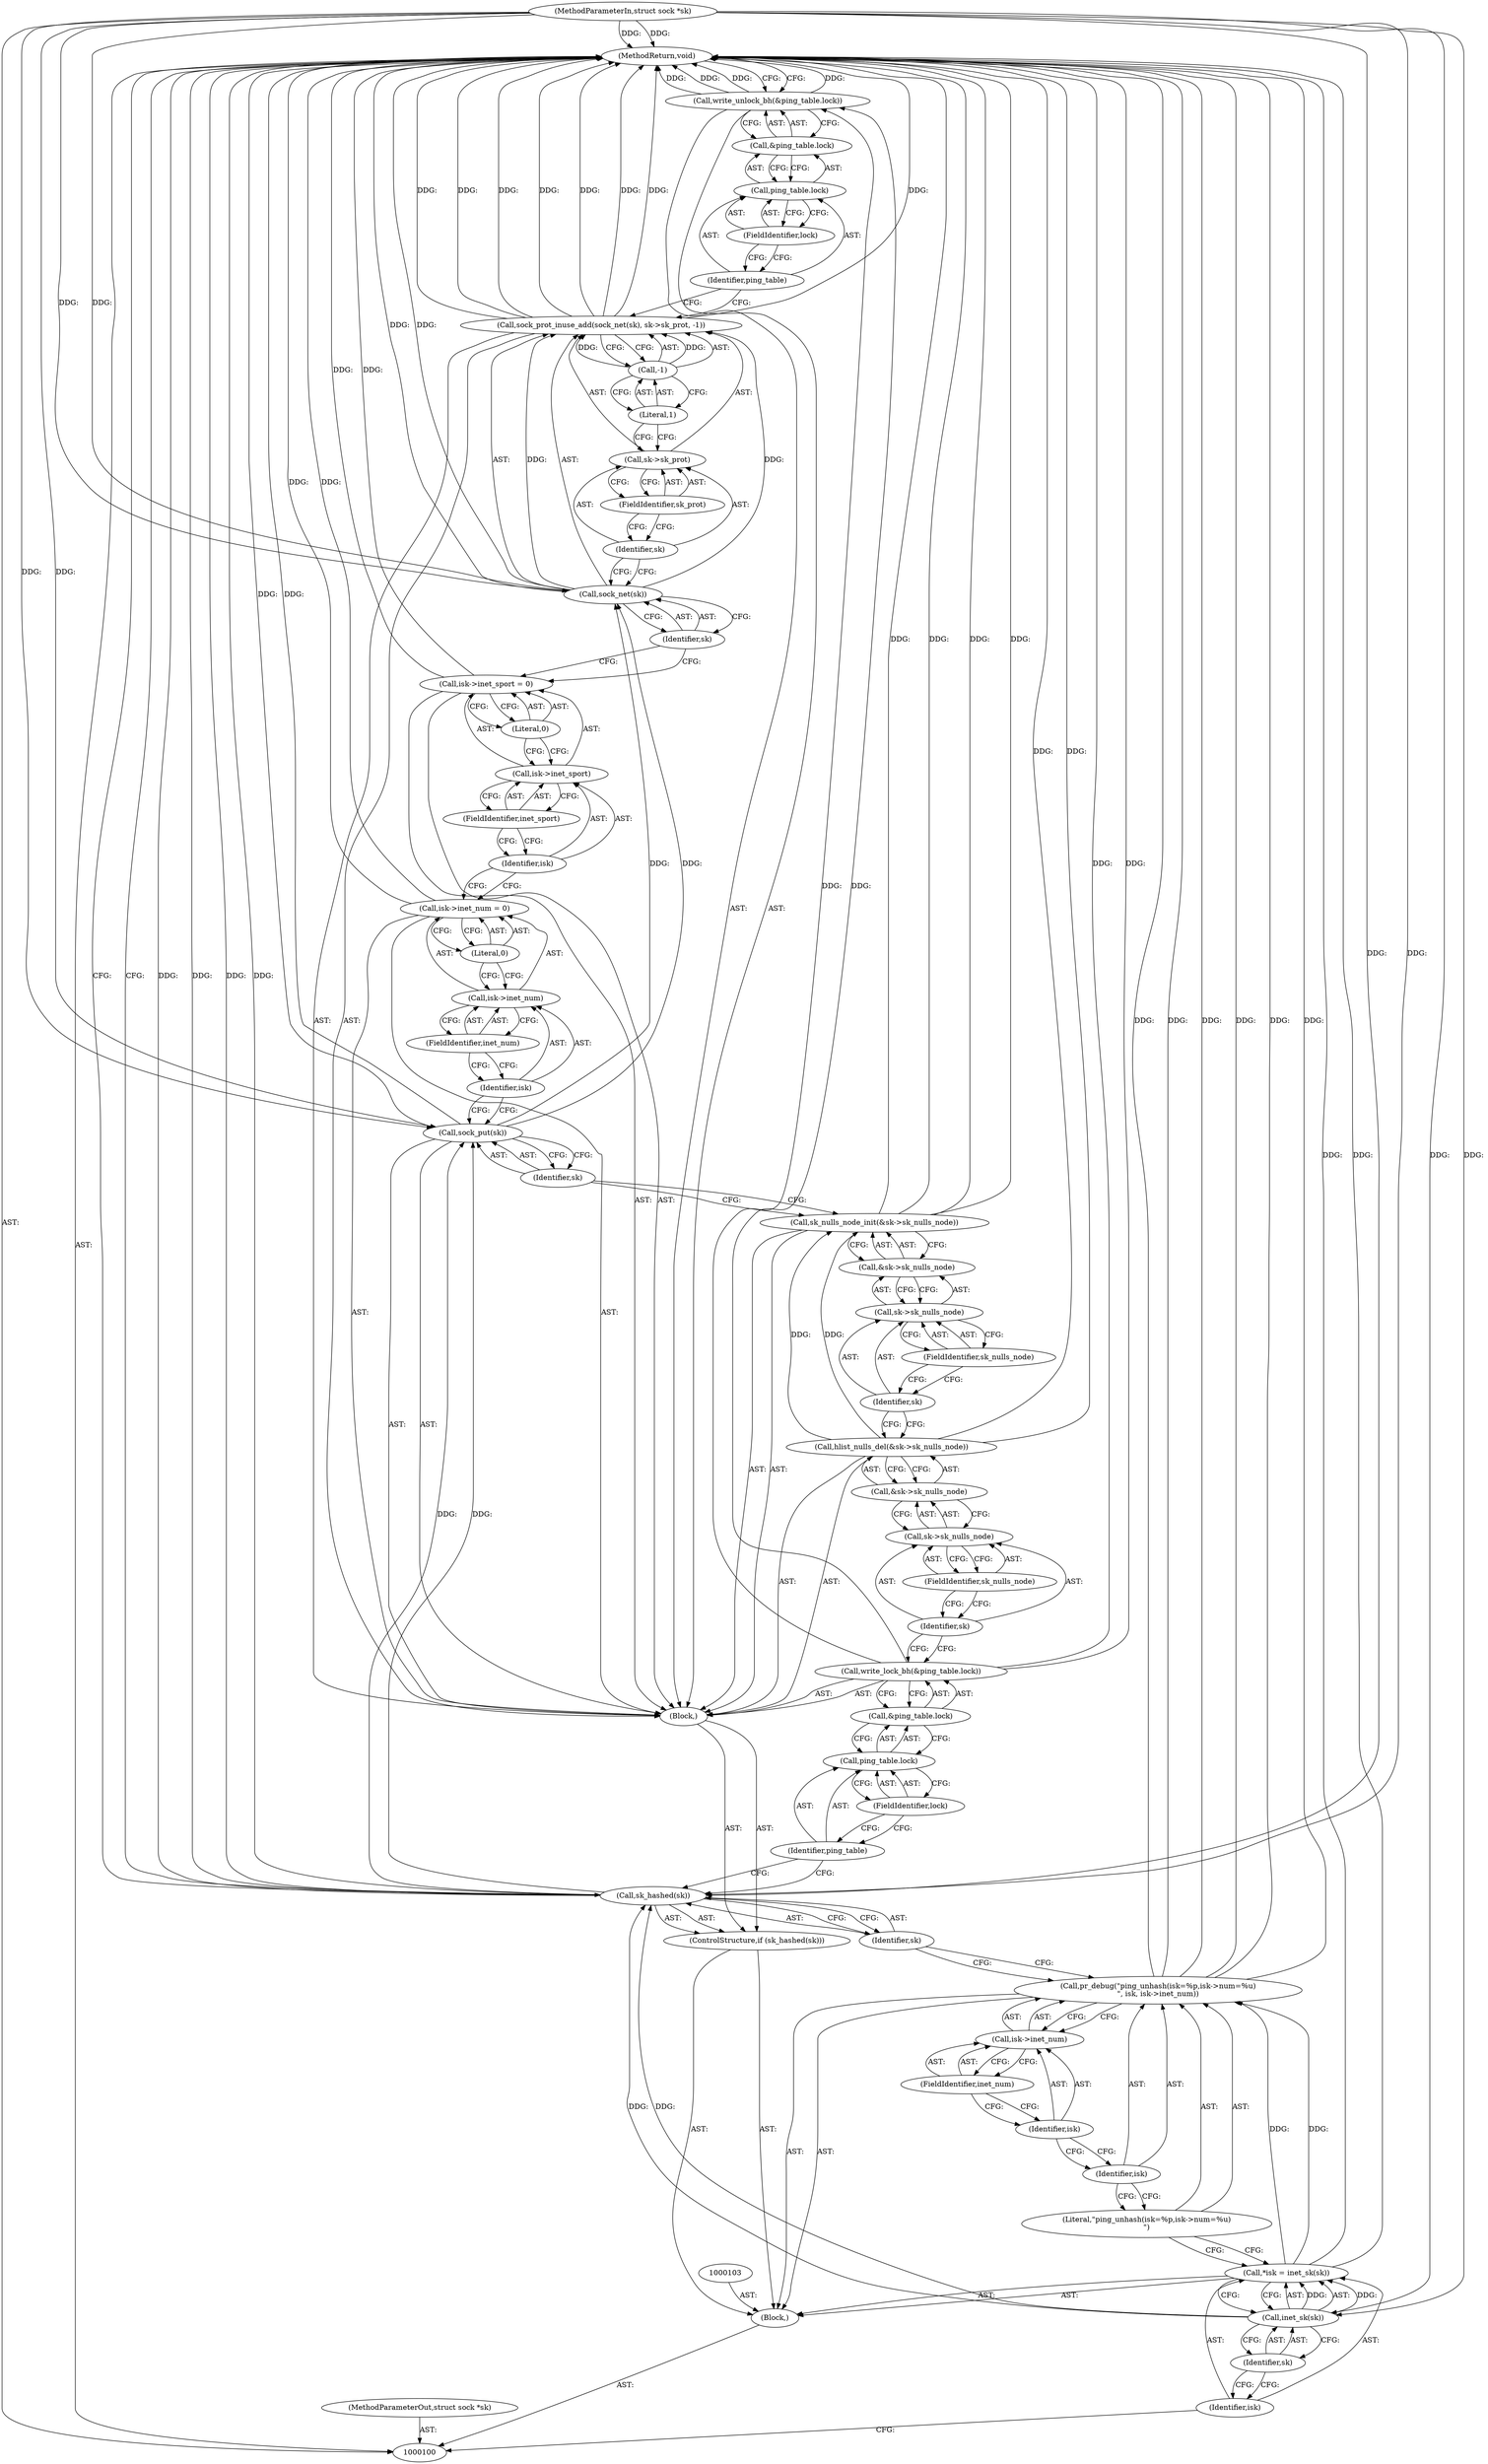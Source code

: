 digraph "0_linux_a134f083e79fb4c3d0a925691e732c56911b4326" {
"1000158" [label="(MethodReturn,void)"];
"1000101" [label="(MethodParameterIn,struct sock *sk)"];
"1000233" [label="(MethodParameterOut,struct sock *sk)"];
"1000139" [label="(Literal,0)"];
"1000135" [label="(Call,isk->inet_num = 0)"];
"1000136" [label="(Call,isk->inet_num)"];
"1000137" [label="(Identifier,isk)"];
"1000138" [label="(FieldIdentifier,inet_num)"];
"1000144" [label="(Literal,0)"];
"1000140" [label="(Call,isk->inet_sport = 0)"];
"1000141" [label="(Call,isk->inet_sport)"];
"1000142" [label="(Identifier,isk)"];
"1000143" [label="(FieldIdentifier,inet_sport)"];
"1000145" [label="(Call,sock_prot_inuse_add(sock_net(sk), sk->sk_prot, -1))"];
"1000146" [label="(Call,sock_net(sk))"];
"1000147" [label="(Identifier,sk)"];
"1000148" [label="(Call,sk->sk_prot)"];
"1000149" [label="(Identifier,sk)"];
"1000150" [label="(FieldIdentifier,sk_prot)"];
"1000151" [label="(Call,-1)"];
"1000152" [label="(Literal,1)"];
"1000154" [label="(Call,&ping_table.lock)"];
"1000155" [label="(Call,ping_table.lock)"];
"1000156" [label="(Identifier,ping_table)"];
"1000153" [label="(Call,write_unlock_bh(&ping_table.lock))"];
"1000157" [label="(FieldIdentifier,lock)"];
"1000102" [label="(Block,)"];
"1000104" [label="(Call,*isk = inet_sk(sk))"];
"1000105" [label="(Identifier,isk)"];
"1000106" [label="(Call,inet_sk(sk))"];
"1000107" [label="(Identifier,sk)"];
"1000108" [label="(Call,pr_debug(\"ping_unhash(isk=%p,isk->num=%u)\n\", isk, isk->inet_num))"];
"1000109" [label="(Literal,\"ping_unhash(isk=%p,isk->num=%u)\n\")"];
"1000110" [label="(Identifier,isk)"];
"1000111" [label="(Call,isk->inet_num)"];
"1000112" [label="(Identifier,isk)"];
"1000113" [label="(FieldIdentifier,inet_num)"];
"1000116" [label="(Identifier,sk)"];
"1000114" [label="(ControlStructure,if (sk_hashed(sk)))"];
"1000117" [label="(Block,)"];
"1000115" [label="(Call,sk_hashed(sk))"];
"1000119" [label="(Call,&ping_table.lock)"];
"1000120" [label="(Call,ping_table.lock)"];
"1000121" [label="(Identifier,ping_table)"];
"1000122" [label="(FieldIdentifier,lock)"];
"1000118" [label="(Call,write_lock_bh(&ping_table.lock))"];
"1000124" [label="(Call,&sk->sk_nulls_node)"];
"1000125" [label="(Call,sk->sk_nulls_node)"];
"1000126" [label="(Identifier,sk)"];
"1000127" [label="(FieldIdentifier,sk_nulls_node)"];
"1000123" [label="(Call,hlist_nulls_del(&sk->sk_nulls_node))"];
"1000128" [label="(Call,sk_nulls_node_init(&sk->sk_nulls_node))"];
"1000129" [label="(Call,&sk->sk_nulls_node)"];
"1000130" [label="(Call,sk->sk_nulls_node)"];
"1000131" [label="(Identifier,sk)"];
"1000132" [label="(FieldIdentifier,sk_nulls_node)"];
"1000134" [label="(Identifier,sk)"];
"1000133" [label="(Call,sock_put(sk))"];
"1000158" -> "1000100"  [label="AST: "];
"1000158" -> "1000153"  [label="CFG: "];
"1000158" -> "1000115"  [label="CFG: "];
"1000108" -> "1000158"  [label="DDG: "];
"1000108" -> "1000158"  [label="DDG: "];
"1000108" -> "1000158"  [label="DDG: "];
"1000145" -> "1000158"  [label="DDG: "];
"1000145" -> "1000158"  [label="DDG: "];
"1000145" -> "1000158"  [label="DDG: "];
"1000145" -> "1000158"  [label="DDG: "];
"1000128" -> "1000158"  [label="DDG: "];
"1000128" -> "1000158"  [label="DDG: "];
"1000115" -> "1000158"  [label="DDG: "];
"1000115" -> "1000158"  [label="DDG: "];
"1000153" -> "1000158"  [label="DDG: "];
"1000153" -> "1000158"  [label="DDG: "];
"1000118" -> "1000158"  [label="DDG: "];
"1000133" -> "1000158"  [label="DDG: "];
"1000104" -> "1000158"  [label="DDG: "];
"1000123" -> "1000158"  [label="DDG: "];
"1000140" -> "1000158"  [label="DDG: "];
"1000101" -> "1000158"  [label="DDG: "];
"1000135" -> "1000158"  [label="DDG: "];
"1000146" -> "1000158"  [label="DDG: "];
"1000101" -> "1000100"  [label="AST: "];
"1000101" -> "1000158"  [label="DDG: "];
"1000101" -> "1000106"  [label="DDG: "];
"1000101" -> "1000115"  [label="DDG: "];
"1000101" -> "1000133"  [label="DDG: "];
"1000101" -> "1000146"  [label="DDG: "];
"1000233" -> "1000100"  [label="AST: "];
"1000139" -> "1000135"  [label="AST: "];
"1000139" -> "1000136"  [label="CFG: "];
"1000135" -> "1000139"  [label="CFG: "];
"1000135" -> "1000117"  [label="AST: "];
"1000135" -> "1000139"  [label="CFG: "];
"1000136" -> "1000135"  [label="AST: "];
"1000139" -> "1000135"  [label="AST: "];
"1000142" -> "1000135"  [label="CFG: "];
"1000135" -> "1000158"  [label="DDG: "];
"1000136" -> "1000135"  [label="AST: "];
"1000136" -> "1000138"  [label="CFG: "];
"1000137" -> "1000136"  [label="AST: "];
"1000138" -> "1000136"  [label="AST: "];
"1000139" -> "1000136"  [label="CFG: "];
"1000137" -> "1000136"  [label="AST: "];
"1000137" -> "1000133"  [label="CFG: "];
"1000138" -> "1000137"  [label="CFG: "];
"1000138" -> "1000136"  [label="AST: "];
"1000138" -> "1000137"  [label="CFG: "];
"1000136" -> "1000138"  [label="CFG: "];
"1000144" -> "1000140"  [label="AST: "];
"1000144" -> "1000141"  [label="CFG: "];
"1000140" -> "1000144"  [label="CFG: "];
"1000140" -> "1000117"  [label="AST: "];
"1000140" -> "1000144"  [label="CFG: "];
"1000141" -> "1000140"  [label="AST: "];
"1000144" -> "1000140"  [label="AST: "];
"1000147" -> "1000140"  [label="CFG: "];
"1000140" -> "1000158"  [label="DDG: "];
"1000141" -> "1000140"  [label="AST: "];
"1000141" -> "1000143"  [label="CFG: "];
"1000142" -> "1000141"  [label="AST: "];
"1000143" -> "1000141"  [label="AST: "];
"1000144" -> "1000141"  [label="CFG: "];
"1000142" -> "1000141"  [label="AST: "];
"1000142" -> "1000135"  [label="CFG: "];
"1000143" -> "1000142"  [label="CFG: "];
"1000143" -> "1000141"  [label="AST: "];
"1000143" -> "1000142"  [label="CFG: "];
"1000141" -> "1000143"  [label="CFG: "];
"1000145" -> "1000117"  [label="AST: "];
"1000145" -> "1000151"  [label="CFG: "];
"1000146" -> "1000145"  [label="AST: "];
"1000148" -> "1000145"  [label="AST: "];
"1000151" -> "1000145"  [label="AST: "];
"1000156" -> "1000145"  [label="CFG: "];
"1000145" -> "1000158"  [label="DDG: "];
"1000145" -> "1000158"  [label="DDG: "];
"1000145" -> "1000158"  [label="DDG: "];
"1000145" -> "1000158"  [label="DDG: "];
"1000146" -> "1000145"  [label="DDG: "];
"1000151" -> "1000145"  [label="DDG: "];
"1000146" -> "1000145"  [label="AST: "];
"1000146" -> "1000147"  [label="CFG: "];
"1000147" -> "1000146"  [label="AST: "];
"1000149" -> "1000146"  [label="CFG: "];
"1000146" -> "1000158"  [label="DDG: "];
"1000146" -> "1000145"  [label="DDG: "];
"1000133" -> "1000146"  [label="DDG: "];
"1000101" -> "1000146"  [label="DDG: "];
"1000147" -> "1000146"  [label="AST: "];
"1000147" -> "1000140"  [label="CFG: "];
"1000146" -> "1000147"  [label="CFG: "];
"1000148" -> "1000145"  [label="AST: "];
"1000148" -> "1000150"  [label="CFG: "];
"1000149" -> "1000148"  [label="AST: "];
"1000150" -> "1000148"  [label="AST: "];
"1000152" -> "1000148"  [label="CFG: "];
"1000149" -> "1000148"  [label="AST: "];
"1000149" -> "1000146"  [label="CFG: "];
"1000150" -> "1000149"  [label="CFG: "];
"1000150" -> "1000148"  [label="AST: "];
"1000150" -> "1000149"  [label="CFG: "];
"1000148" -> "1000150"  [label="CFG: "];
"1000151" -> "1000145"  [label="AST: "];
"1000151" -> "1000152"  [label="CFG: "];
"1000152" -> "1000151"  [label="AST: "];
"1000145" -> "1000151"  [label="CFG: "];
"1000151" -> "1000145"  [label="DDG: "];
"1000152" -> "1000151"  [label="AST: "];
"1000152" -> "1000148"  [label="CFG: "];
"1000151" -> "1000152"  [label="CFG: "];
"1000154" -> "1000153"  [label="AST: "];
"1000154" -> "1000155"  [label="CFG: "];
"1000155" -> "1000154"  [label="AST: "];
"1000153" -> "1000154"  [label="CFG: "];
"1000155" -> "1000154"  [label="AST: "];
"1000155" -> "1000157"  [label="CFG: "];
"1000156" -> "1000155"  [label="AST: "];
"1000157" -> "1000155"  [label="AST: "];
"1000154" -> "1000155"  [label="CFG: "];
"1000156" -> "1000155"  [label="AST: "];
"1000156" -> "1000145"  [label="CFG: "];
"1000157" -> "1000156"  [label="CFG: "];
"1000153" -> "1000117"  [label="AST: "];
"1000153" -> "1000154"  [label="CFG: "];
"1000154" -> "1000153"  [label="AST: "];
"1000158" -> "1000153"  [label="CFG: "];
"1000153" -> "1000158"  [label="DDG: "];
"1000153" -> "1000158"  [label="DDG: "];
"1000118" -> "1000153"  [label="DDG: "];
"1000157" -> "1000155"  [label="AST: "];
"1000157" -> "1000156"  [label="CFG: "];
"1000155" -> "1000157"  [label="CFG: "];
"1000102" -> "1000100"  [label="AST: "];
"1000103" -> "1000102"  [label="AST: "];
"1000104" -> "1000102"  [label="AST: "];
"1000108" -> "1000102"  [label="AST: "];
"1000114" -> "1000102"  [label="AST: "];
"1000104" -> "1000102"  [label="AST: "];
"1000104" -> "1000106"  [label="CFG: "];
"1000105" -> "1000104"  [label="AST: "];
"1000106" -> "1000104"  [label="AST: "];
"1000109" -> "1000104"  [label="CFG: "];
"1000104" -> "1000158"  [label="DDG: "];
"1000106" -> "1000104"  [label="DDG: "];
"1000104" -> "1000108"  [label="DDG: "];
"1000105" -> "1000104"  [label="AST: "];
"1000105" -> "1000100"  [label="CFG: "];
"1000107" -> "1000105"  [label="CFG: "];
"1000106" -> "1000104"  [label="AST: "];
"1000106" -> "1000107"  [label="CFG: "];
"1000107" -> "1000106"  [label="AST: "];
"1000104" -> "1000106"  [label="CFG: "];
"1000106" -> "1000104"  [label="DDG: "];
"1000101" -> "1000106"  [label="DDG: "];
"1000106" -> "1000115"  [label="DDG: "];
"1000107" -> "1000106"  [label="AST: "];
"1000107" -> "1000105"  [label="CFG: "];
"1000106" -> "1000107"  [label="CFG: "];
"1000108" -> "1000102"  [label="AST: "];
"1000108" -> "1000111"  [label="CFG: "];
"1000109" -> "1000108"  [label="AST: "];
"1000110" -> "1000108"  [label="AST: "];
"1000111" -> "1000108"  [label="AST: "];
"1000116" -> "1000108"  [label="CFG: "];
"1000108" -> "1000158"  [label="DDG: "];
"1000108" -> "1000158"  [label="DDG: "];
"1000108" -> "1000158"  [label="DDG: "];
"1000104" -> "1000108"  [label="DDG: "];
"1000109" -> "1000108"  [label="AST: "];
"1000109" -> "1000104"  [label="CFG: "];
"1000110" -> "1000109"  [label="CFG: "];
"1000110" -> "1000108"  [label="AST: "];
"1000110" -> "1000109"  [label="CFG: "];
"1000112" -> "1000110"  [label="CFG: "];
"1000111" -> "1000108"  [label="AST: "];
"1000111" -> "1000113"  [label="CFG: "];
"1000112" -> "1000111"  [label="AST: "];
"1000113" -> "1000111"  [label="AST: "];
"1000108" -> "1000111"  [label="CFG: "];
"1000112" -> "1000111"  [label="AST: "];
"1000112" -> "1000110"  [label="CFG: "];
"1000113" -> "1000112"  [label="CFG: "];
"1000113" -> "1000111"  [label="AST: "];
"1000113" -> "1000112"  [label="CFG: "];
"1000111" -> "1000113"  [label="CFG: "];
"1000116" -> "1000115"  [label="AST: "];
"1000116" -> "1000108"  [label="CFG: "];
"1000115" -> "1000116"  [label="CFG: "];
"1000114" -> "1000102"  [label="AST: "];
"1000115" -> "1000114"  [label="AST: "];
"1000117" -> "1000114"  [label="AST: "];
"1000117" -> "1000114"  [label="AST: "];
"1000118" -> "1000117"  [label="AST: "];
"1000123" -> "1000117"  [label="AST: "];
"1000128" -> "1000117"  [label="AST: "];
"1000133" -> "1000117"  [label="AST: "];
"1000135" -> "1000117"  [label="AST: "];
"1000140" -> "1000117"  [label="AST: "];
"1000145" -> "1000117"  [label="AST: "];
"1000153" -> "1000117"  [label="AST: "];
"1000115" -> "1000114"  [label="AST: "];
"1000115" -> "1000116"  [label="CFG: "];
"1000116" -> "1000115"  [label="AST: "];
"1000121" -> "1000115"  [label="CFG: "];
"1000158" -> "1000115"  [label="CFG: "];
"1000115" -> "1000158"  [label="DDG: "];
"1000115" -> "1000158"  [label="DDG: "];
"1000106" -> "1000115"  [label="DDG: "];
"1000101" -> "1000115"  [label="DDG: "];
"1000115" -> "1000133"  [label="DDG: "];
"1000119" -> "1000118"  [label="AST: "];
"1000119" -> "1000120"  [label="CFG: "];
"1000120" -> "1000119"  [label="AST: "];
"1000118" -> "1000119"  [label="CFG: "];
"1000120" -> "1000119"  [label="AST: "];
"1000120" -> "1000122"  [label="CFG: "];
"1000121" -> "1000120"  [label="AST: "];
"1000122" -> "1000120"  [label="AST: "];
"1000119" -> "1000120"  [label="CFG: "];
"1000121" -> "1000120"  [label="AST: "];
"1000121" -> "1000115"  [label="CFG: "];
"1000122" -> "1000121"  [label="CFG: "];
"1000122" -> "1000120"  [label="AST: "];
"1000122" -> "1000121"  [label="CFG: "];
"1000120" -> "1000122"  [label="CFG: "];
"1000118" -> "1000117"  [label="AST: "];
"1000118" -> "1000119"  [label="CFG: "];
"1000119" -> "1000118"  [label="AST: "];
"1000126" -> "1000118"  [label="CFG: "];
"1000118" -> "1000158"  [label="DDG: "];
"1000118" -> "1000153"  [label="DDG: "];
"1000124" -> "1000123"  [label="AST: "];
"1000124" -> "1000125"  [label="CFG: "];
"1000125" -> "1000124"  [label="AST: "];
"1000123" -> "1000124"  [label="CFG: "];
"1000125" -> "1000124"  [label="AST: "];
"1000125" -> "1000127"  [label="CFG: "];
"1000126" -> "1000125"  [label="AST: "];
"1000127" -> "1000125"  [label="AST: "];
"1000124" -> "1000125"  [label="CFG: "];
"1000126" -> "1000125"  [label="AST: "];
"1000126" -> "1000118"  [label="CFG: "];
"1000127" -> "1000126"  [label="CFG: "];
"1000127" -> "1000125"  [label="AST: "];
"1000127" -> "1000126"  [label="CFG: "];
"1000125" -> "1000127"  [label="CFG: "];
"1000123" -> "1000117"  [label="AST: "];
"1000123" -> "1000124"  [label="CFG: "];
"1000124" -> "1000123"  [label="AST: "];
"1000131" -> "1000123"  [label="CFG: "];
"1000123" -> "1000158"  [label="DDG: "];
"1000123" -> "1000128"  [label="DDG: "];
"1000128" -> "1000117"  [label="AST: "];
"1000128" -> "1000129"  [label="CFG: "];
"1000129" -> "1000128"  [label="AST: "];
"1000134" -> "1000128"  [label="CFG: "];
"1000128" -> "1000158"  [label="DDG: "];
"1000128" -> "1000158"  [label="DDG: "];
"1000123" -> "1000128"  [label="DDG: "];
"1000129" -> "1000128"  [label="AST: "];
"1000129" -> "1000130"  [label="CFG: "];
"1000130" -> "1000129"  [label="AST: "];
"1000128" -> "1000129"  [label="CFG: "];
"1000130" -> "1000129"  [label="AST: "];
"1000130" -> "1000132"  [label="CFG: "];
"1000131" -> "1000130"  [label="AST: "];
"1000132" -> "1000130"  [label="AST: "];
"1000129" -> "1000130"  [label="CFG: "];
"1000131" -> "1000130"  [label="AST: "];
"1000131" -> "1000123"  [label="CFG: "];
"1000132" -> "1000131"  [label="CFG: "];
"1000132" -> "1000130"  [label="AST: "];
"1000132" -> "1000131"  [label="CFG: "];
"1000130" -> "1000132"  [label="CFG: "];
"1000134" -> "1000133"  [label="AST: "];
"1000134" -> "1000128"  [label="CFG: "];
"1000133" -> "1000134"  [label="CFG: "];
"1000133" -> "1000117"  [label="AST: "];
"1000133" -> "1000134"  [label="CFG: "];
"1000134" -> "1000133"  [label="AST: "];
"1000137" -> "1000133"  [label="CFG: "];
"1000133" -> "1000158"  [label="DDG: "];
"1000115" -> "1000133"  [label="DDG: "];
"1000101" -> "1000133"  [label="DDG: "];
"1000133" -> "1000146"  [label="DDG: "];
}
